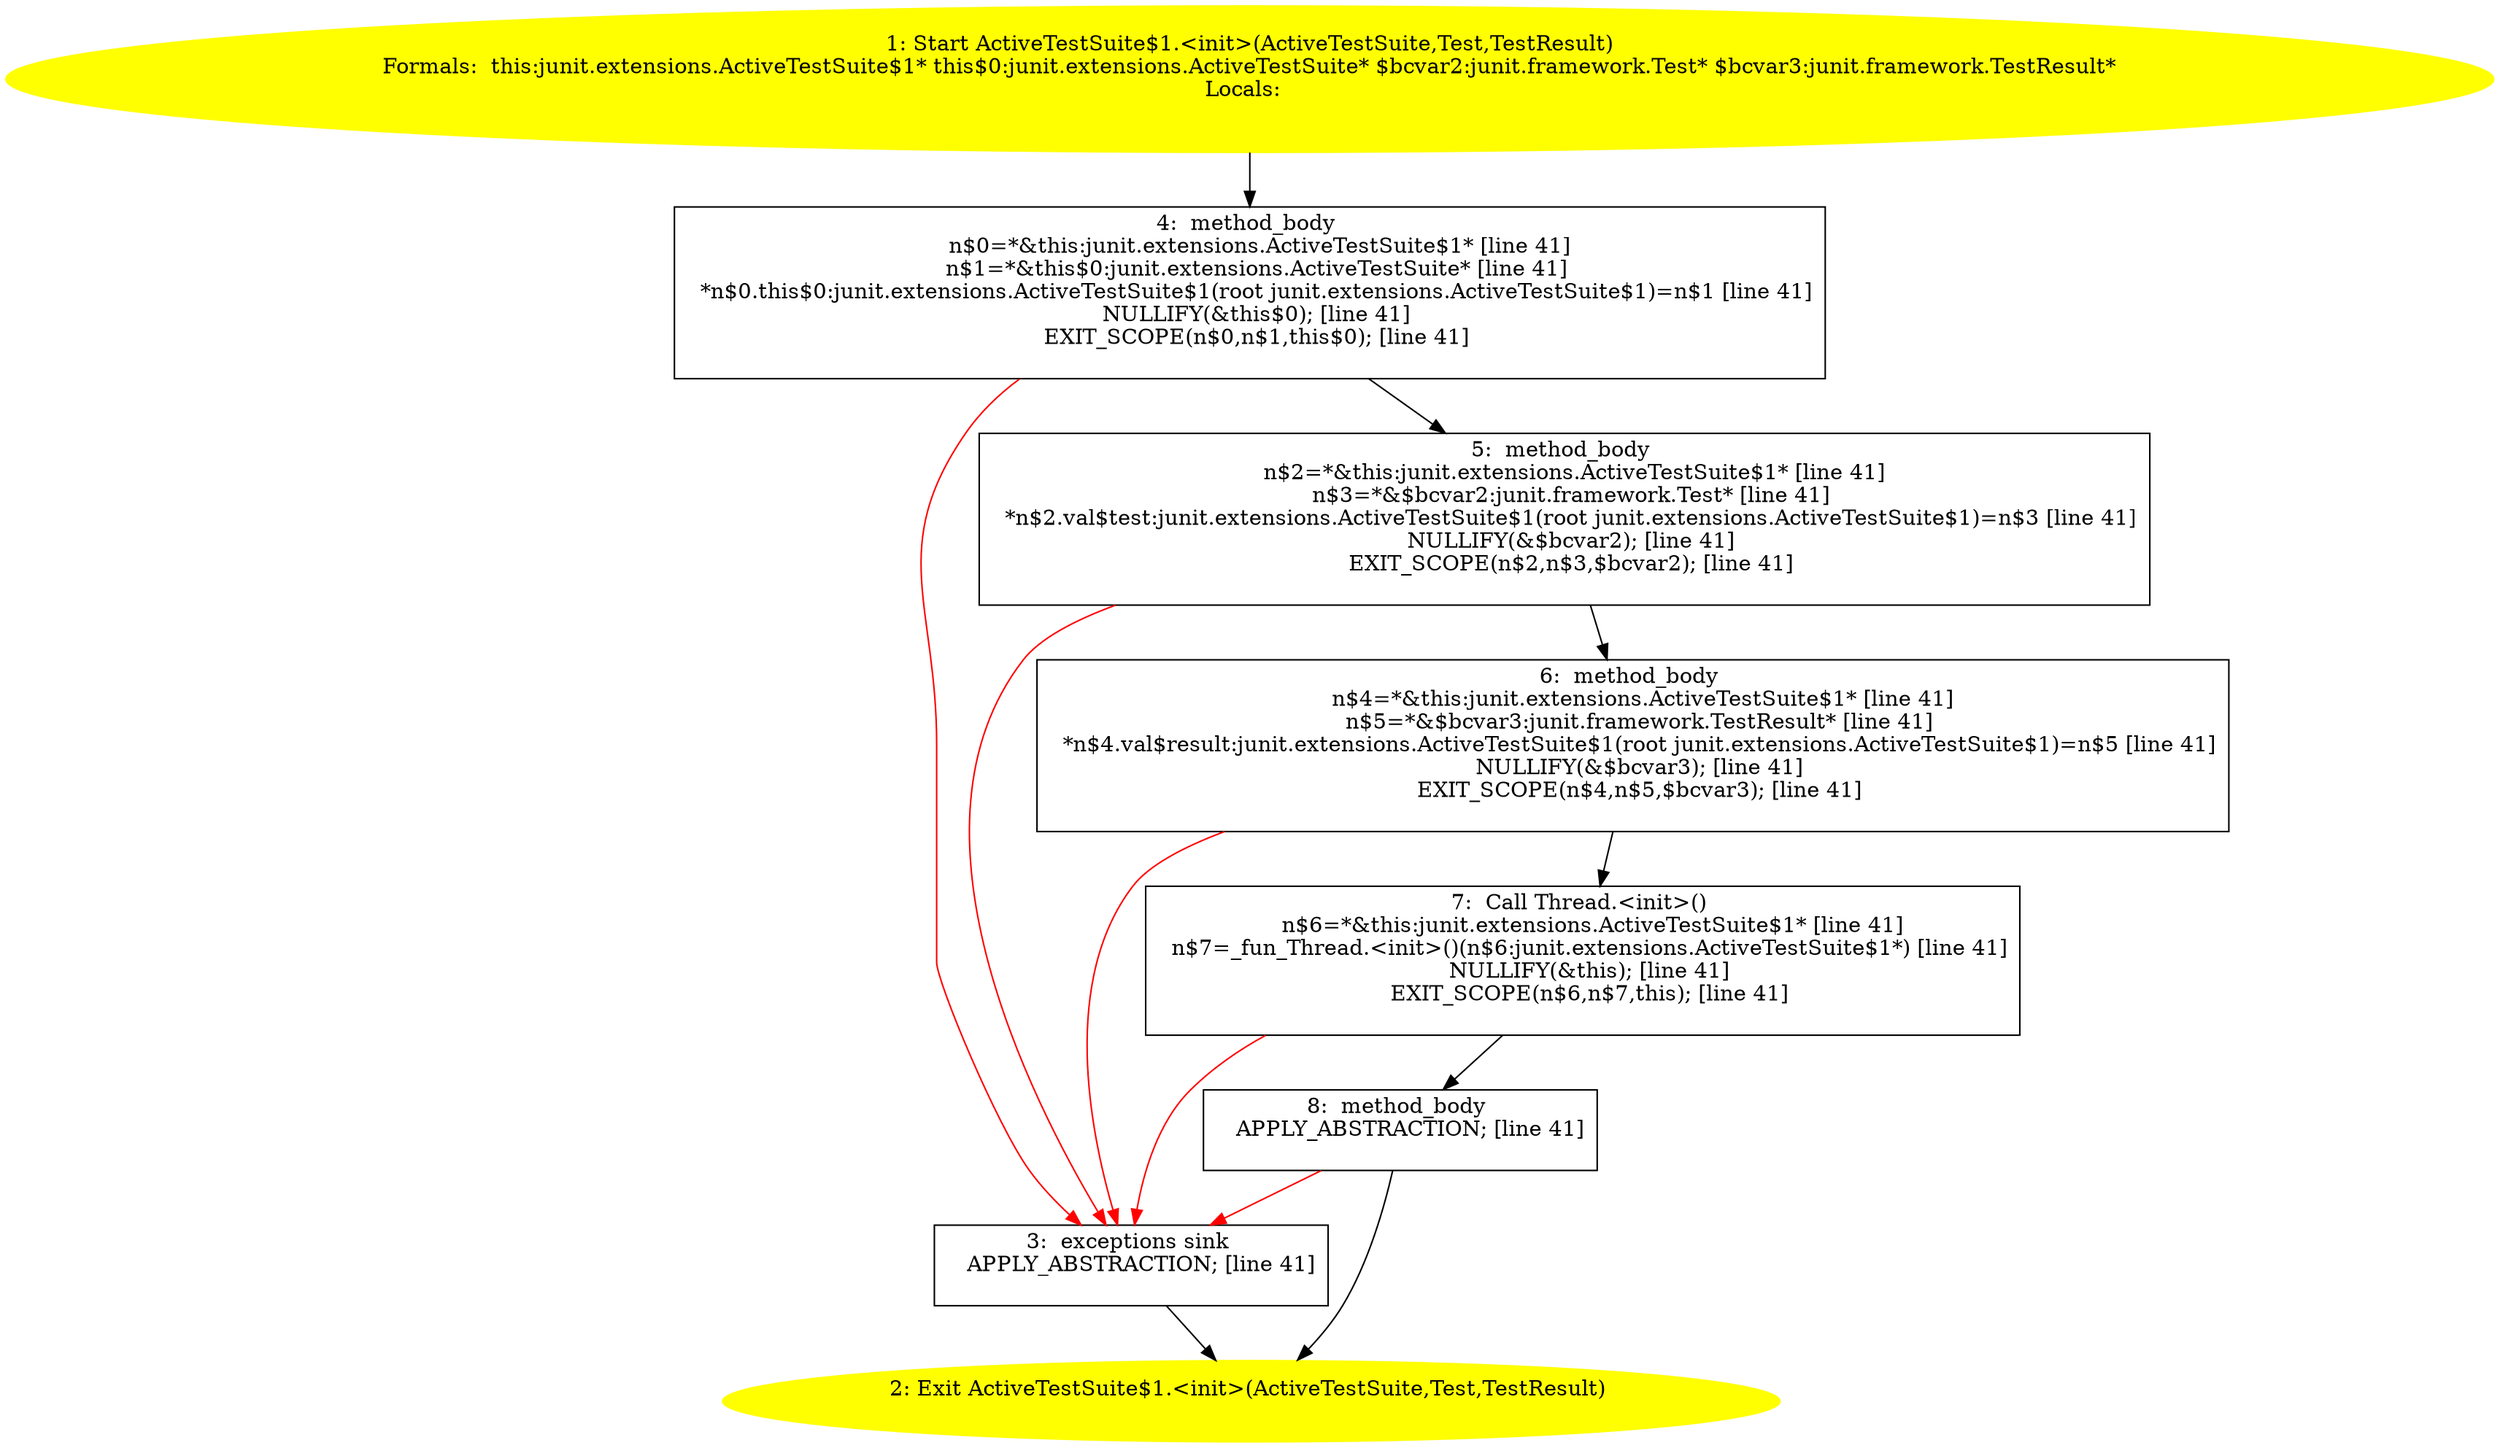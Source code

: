 /* @generated */
digraph cfg {
"junit.extensions.ActiveTestSuite$1.<init>(junit.extensions.ActiveTestSuite,junit.framework.Test,juni.f59b63fc1153a949d3af0d7d021fc77c_1" [label="1: Start ActiveTestSuite$1.<init>(ActiveTestSuite,Test,TestResult)\nFormals:  this:junit.extensions.ActiveTestSuite$1* this$0:junit.extensions.ActiveTestSuite* $bcvar2:junit.framework.Test* $bcvar3:junit.framework.TestResult*\nLocals:  \n  " color=yellow style=filled]
	

	 "junit.extensions.ActiveTestSuite$1.<init>(junit.extensions.ActiveTestSuite,junit.framework.Test,juni.f59b63fc1153a949d3af0d7d021fc77c_1" -> "junit.extensions.ActiveTestSuite$1.<init>(junit.extensions.ActiveTestSuite,junit.framework.Test,juni.f59b63fc1153a949d3af0d7d021fc77c_4" ;
"junit.extensions.ActiveTestSuite$1.<init>(junit.extensions.ActiveTestSuite,junit.framework.Test,juni.f59b63fc1153a949d3af0d7d021fc77c_2" [label="2: Exit ActiveTestSuite$1.<init>(ActiveTestSuite,Test,TestResult) \n  " color=yellow style=filled]
	

"junit.extensions.ActiveTestSuite$1.<init>(junit.extensions.ActiveTestSuite,junit.framework.Test,juni.f59b63fc1153a949d3af0d7d021fc77c_3" [label="3:  exceptions sink \n   APPLY_ABSTRACTION; [line 41]\n " shape="box"]
	

	 "junit.extensions.ActiveTestSuite$1.<init>(junit.extensions.ActiveTestSuite,junit.framework.Test,juni.f59b63fc1153a949d3af0d7d021fc77c_3" -> "junit.extensions.ActiveTestSuite$1.<init>(junit.extensions.ActiveTestSuite,junit.framework.Test,juni.f59b63fc1153a949d3af0d7d021fc77c_2" ;
"junit.extensions.ActiveTestSuite$1.<init>(junit.extensions.ActiveTestSuite,junit.framework.Test,juni.f59b63fc1153a949d3af0d7d021fc77c_4" [label="4:  method_body \n   n$0=*&this:junit.extensions.ActiveTestSuite$1* [line 41]\n  n$1=*&this$0:junit.extensions.ActiveTestSuite* [line 41]\n  *n$0.this$0:junit.extensions.ActiveTestSuite$1(root junit.extensions.ActiveTestSuite$1)=n$1 [line 41]\n  NULLIFY(&this$0); [line 41]\n  EXIT_SCOPE(n$0,n$1,this$0); [line 41]\n " shape="box"]
	

	 "junit.extensions.ActiveTestSuite$1.<init>(junit.extensions.ActiveTestSuite,junit.framework.Test,juni.f59b63fc1153a949d3af0d7d021fc77c_4" -> "junit.extensions.ActiveTestSuite$1.<init>(junit.extensions.ActiveTestSuite,junit.framework.Test,juni.f59b63fc1153a949d3af0d7d021fc77c_5" ;
	 "junit.extensions.ActiveTestSuite$1.<init>(junit.extensions.ActiveTestSuite,junit.framework.Test,juni.f59b63fc1153a949d3af0d7d021fc77c_4" -> "junit.extensions.ActiveTestSuite$1.<init>(junit.extensions.ActiveTestSuite,junit.framework.Test,juni.f59b63fc1153a949d3af0d7d021fc77c_3" [color="red" ];
"junit.extensions.ActiveTestSuite$1.<init>(junit.extensions.ActiveTestSuite,junit.framework.Test,juni.f59b63fc1153a949d3af0d7d021fc77c_5" [label="5:  method_body \n   n$2=*&this:junit.extensions.ActiveTestSuite$1* [line 41]\n  n$3=*&$bcvar2:junit.framework.Test* [line 41]\n  *n$2.val$test:junit.extensions.ActiveTestSuite$1(root junit.extensions.ActiveTestSuite$1)=n$3 [line 41]\n  NULLIFY(&$bcvar2); [line 41]\n  EXIT_SCOPE(n$2,n$3,$bcvar2); [line 41]\n " shape="box"]
	

	 "junit.extensions.ActiveTestSuite$1.<init>(junit.extensions.ActiveTestSuite,junit.framework.Test,juni.f59b63fc1153a949d3af0d7d021fc77c_5" -> "junit.extensions.ActiveTestSuite$1.<init>(junit.extensions.ActiveTestSuite,junit.framework.Test,juni.f59b63fc1153a949d3af0d7d021fc77c_6" ;
	 "junit.extensions.ActiveTestSuite$1.<init>(junit.extensions.ActiveTestSuite,junit.framework.Test,juni.f59b63fc1153a949d3af0d7d021fc77c_5" -> "junit.extensions.ActiveTestSuite$1.<init>(junit.extensions.ActiveTestSuite,junit.framework.Test,juni.f59b63fc1153a949d3af0d7d021fc77c_3" [color="red" ];
"junit.extensions.ActiveTestSuite$1.<init>(junit.extensions.ActiveTestSuite,junit.framework.Test,juni.f59b63fc1153a949d3af0d7d021fc77c_6" [label="6:  method_body \n   n$4=*&this:junit.extensions.ActiveTestSuite$1* [line 41]\n  n$5=*&$bcvar3:junit.framework.TestResult* [line 41]\n  *n$4.val$result:junit.extensions.ActiveTestSuite$1(root junit.extensions.ActiveTestSuite$1)=n$5 [line 41]\n  NULLIFY(&$bcvar3); [line 41]\n  EXIT_SCOPE(n$4,n$5,$bcvar3); [line 41]\n " shape="box"]
	

	 "junit.extensions.ActiveTestSuite$1.<init>(junit.extensions.ActiveTestSuite,junit.framework.Test,juni.f59b63fc1153a949d3af0d7d021fc77c_6" -> "junit.extensions.ActiveTestSuite$1.<init>(junit.extensions.ActiveTestSuite,junit.framework.Test,juni.f59b63fc1153a949d3af0d7d021fc77c_7" ;
	 "junit.extensions.ActiveTestSuite$1.<init>(junit.extensions.ActiveTestSuite,junit.framework.Test,juni.f59b63fc1153a949d3af0d7d021fc77c_6" -> "junit.extensions.ActiveTestSuite$1.<init>(junit.extensions.ActiveTestSuite,junit.framework.Test,juni.f59b63fc1153a949d3af0d7d021fc77c_3" [color="red" ];
"junit.extensions.ActiveTestSuite$1.<init>(junit.extensions.ActiveTestSuite,junit.framework.Test,juni.f59b63fc1153a949d3af0d7d021fc77c_7" [label="7:  Call Thread.<init>() \n   n$6=*&this:junit.extensions.ActiveTestSuite$1* [line 41]\n  n$7=_fun_Thread.<init>()(n$6:junit.extensions.ActiveTestSuite$1*) [line 41]\n  NULLIFY(&this); [line 41]\n  EXIT_SCOPE(n$6,n$7,this); [line 41]\n " shape="box"]
	

	 "junit.extensions.ActiveTestSuite$1.<init>(junit.extensions.ActiveTestSuite,junit.framework.Test,juni.f59b63fc1153a949d3af0d7d021fc77c_7" -> "junit.extensions.ActiveTestSuite$1.<init>(junit.extensions.ActiveTestSuite,junit.framework.Test,juni.f59b63fc1153a949d3af0d7d021fc77c_8" ;
	 "junit.extensions.ActiveTestSuite$1.<init>(junit.extensions.ActiveTestSuite,junit.framework.Test,juni.f59b63fc1153a949d3af0d7d021fc77c_7" -> "junit.extensions.ActiveTestSuite$1.<init>(junit.extensions.ActiveTestSuite,junit.framework.Test,juni.f59b63fc1153a949d3af0d7d021fc77c_3" [color="red" ];
"junit.extensions.ActiveTestSuite$1.<init>(junit.extensions.ActiveTestSuite,junit.framework.Test,juni.f59b63fc1153a949d3af0d7d021fc77c_8" [label="8:  method_body \n   APPLY_ABSTRACTION; [line 41]\n " shape="box"]
	

	 "junit.extensions.ActiveTestSuite$1.<init>(junit.extensions.ActiveTestSuite,junit.framework.Test,juni.f59b63fc1153a949d3af0d7d021fc77c_8" -> "junit.extensions.ActiveTestSuite$1.<init>(junit.extensions.ActiveTestSuite,junit.framework.Test,juni.f59b63fc1153a949d3af0d7d021fc77c_2" ;
	 "junit.extensions.ActiveTestSuite$1.<init>(junit.extensions.ActiveTestSuite,junit.framework.Test,juni.f59b63fc1153a949d3af0d7d021fc77c_8" -> "junit.extensions.ActiveTestSuite$1.<init>(junit.extensions.ActiveTestSuite,junit.framework.Test,juni.f59b63fc1153a949d3af0d7d021fc77c_3" [color="red" ];
}
